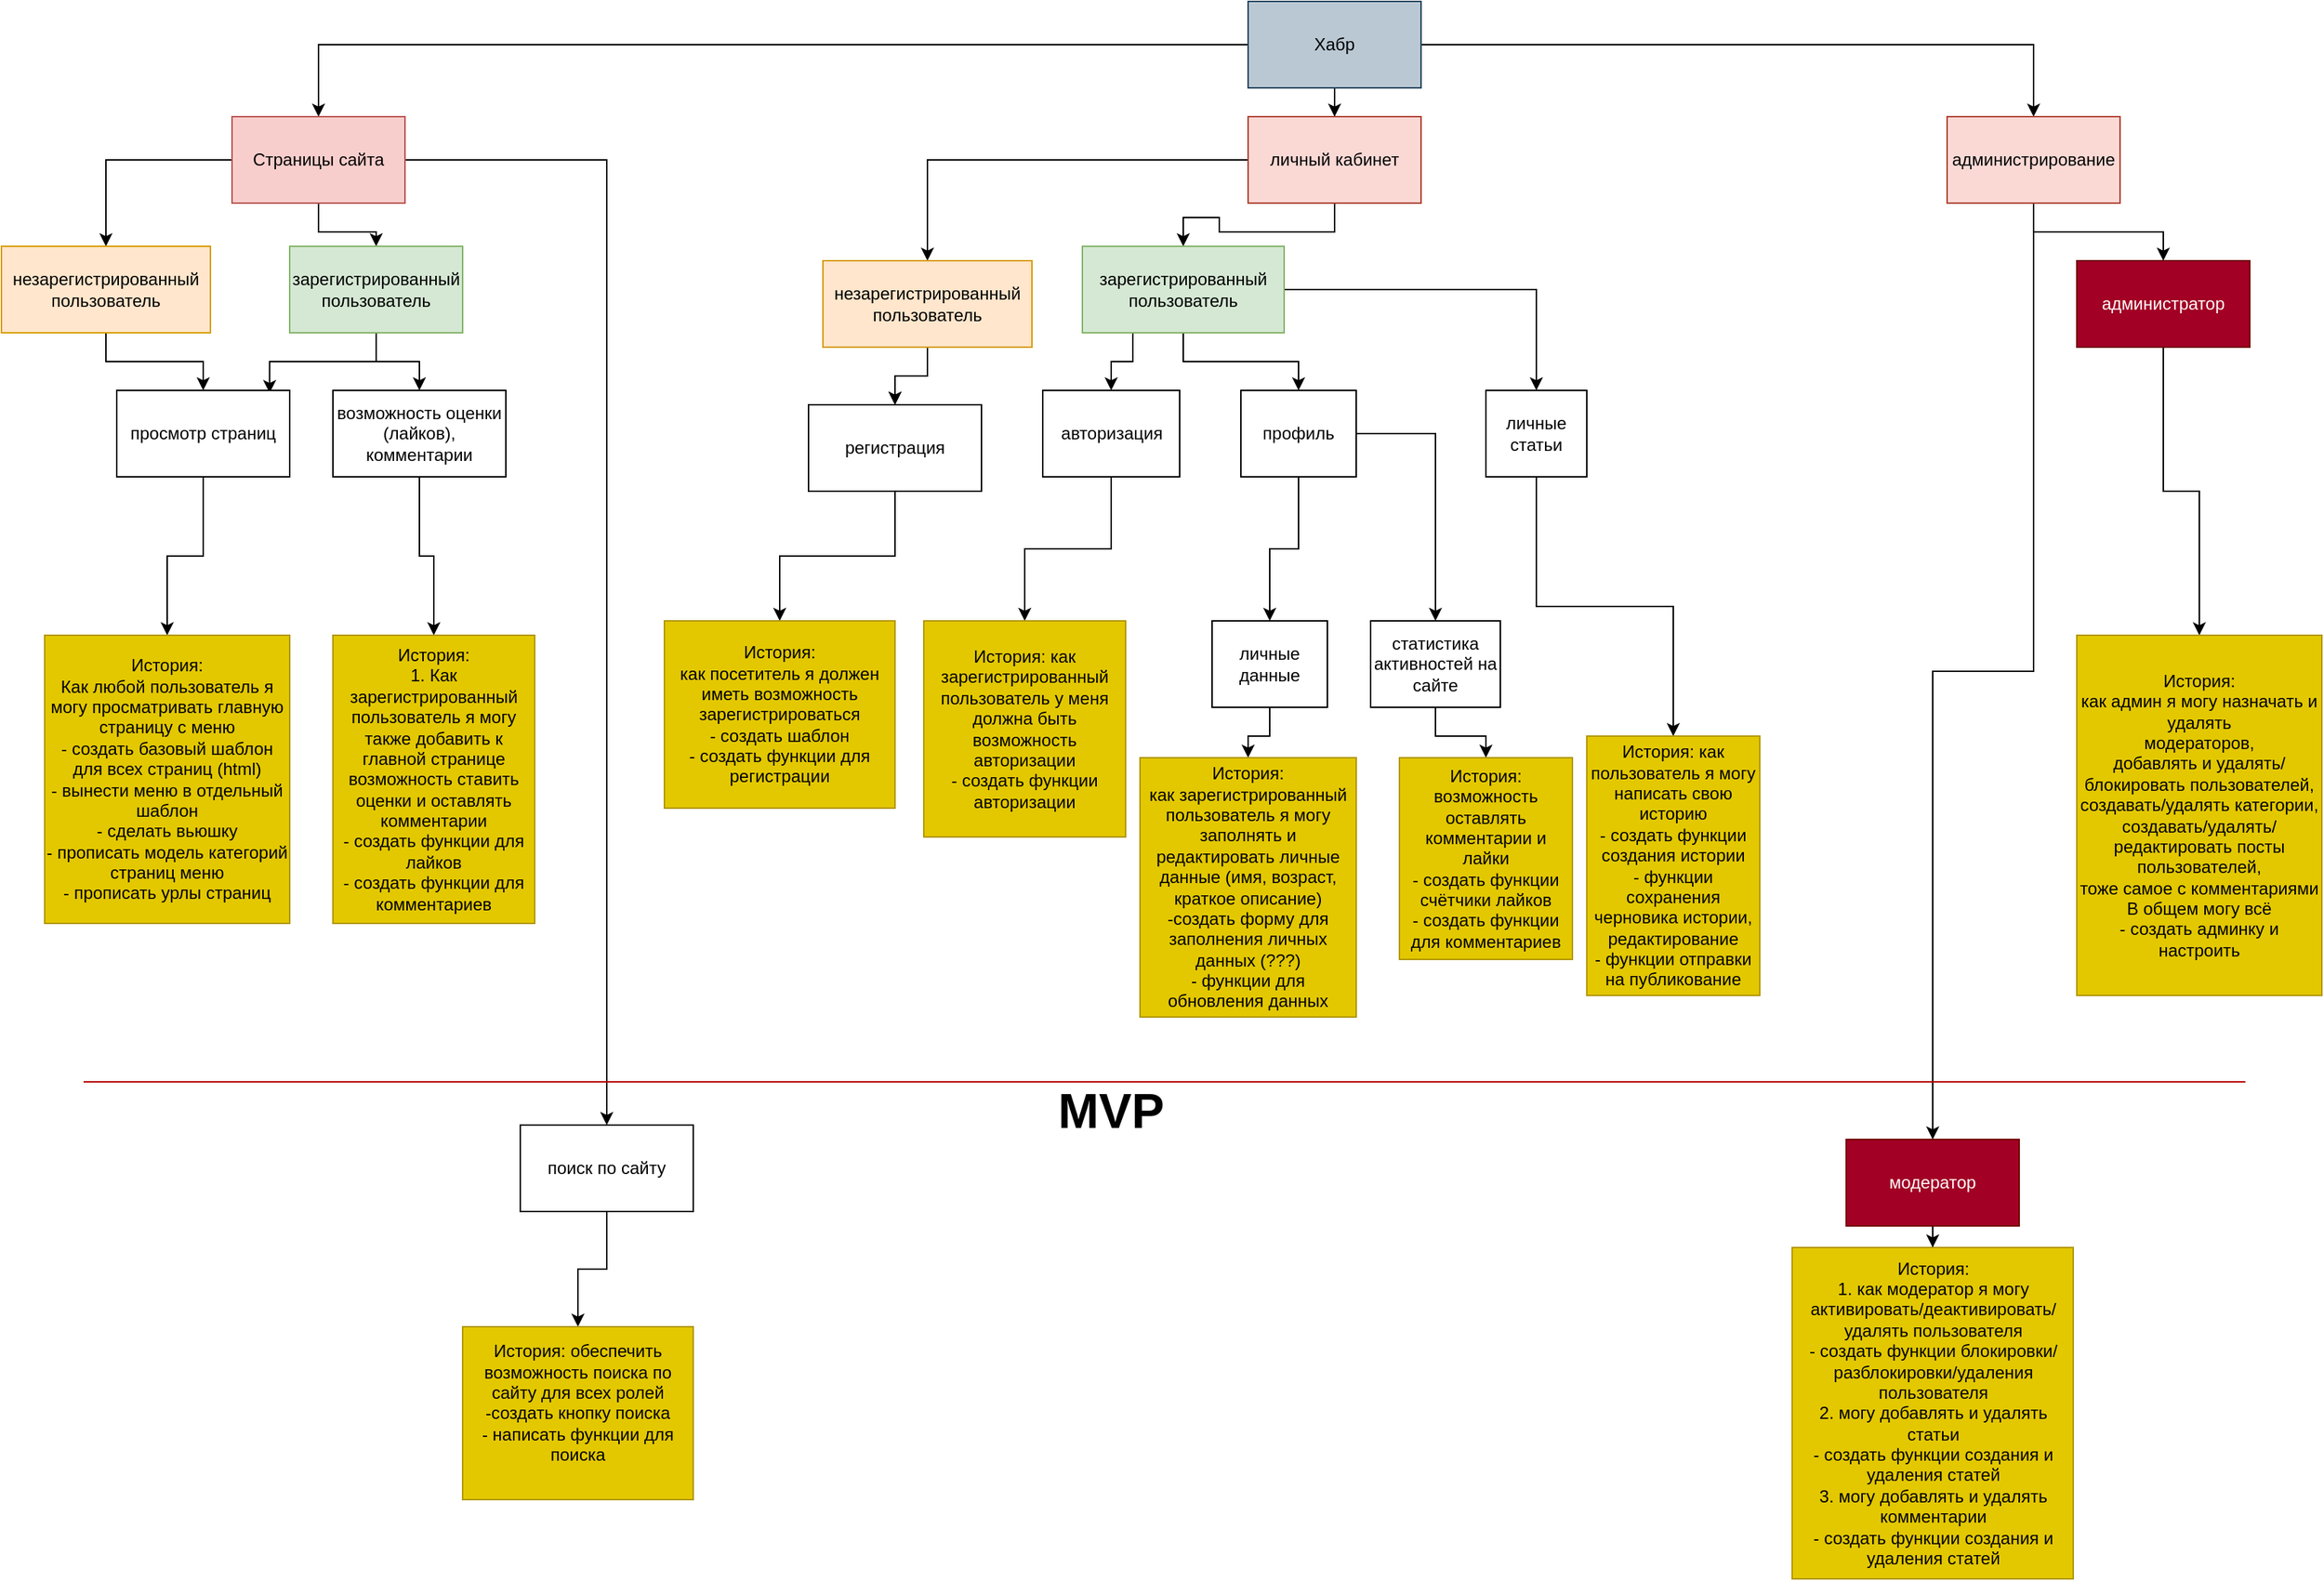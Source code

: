 <mxfile version="14.8.0" type="device"><diagram id="JMZKOzMFYaSv1LzC-iQ0" name="Page-1"><mxGraphModel dx="1967" dy="1097" grid="1" gridSize="10" guides="1" tooltips="1" connect="1" arrows="1" fold="1" page="1" pageScale="1" pageWidth="1654" pageHeight="1169" math="0" shadow="0"><root><mxCell id="0"/><mxCell id="1" parent="0"/><mxCell id="7_BNMFUcq2cT86pOqFMh-7" value="" style="edgeStyle=orthogonalEdgeStyle;rounded=0;orthogonalLoop=1;jettySize=auto;html=1;" parent="1" source="7_BNMFUcq2cT86pOqFMh-1" target="7_BNMFUcq2cT86pOqFMh-3" edge="1"><mxGeometry relative="1" as="geometry"/></mxCell><mxCell id="7_BNMFUcq2cT86pOqFMh-11" style="edgeStyle=orthogonalEdgeStyle;rounded=0;orthogonalLoop=1;jettySize=auto;html=1;" parent="1" source="7_BNMFUcq2cT86pOqFMh-1" target="7_BNMFUcq2cT86pOqFMh-2" edge="1"><mxGeometry relative="1" as="geometry"/></mxCell><mxCell id="7_BNMFUcq2cT86pOqFMh-12" style="edgeStyle=orthogonalEdgeStyle;rounded=0;orthogonalLoop=1;jettySize=auto;html=1;entryX=0.5;entryY=0;entryDx=0;entryDy=0;" parent="1" source="7_BNMFUcq2cT86pOqFMh-1" target="7_BNMFUcq2cT86pOqFMh-4" edge="1"><mxGeometry relative="1" as="geometry"/></mxCell><mxCell id="7_BNMFUcq2cT86pOqFMh-1" value="Хабр" style="rounded=0;whiteSpace=wrap;html=1;fillColor=#bac8d3;strokeColor=#23445d;" parent="1" vertex="1"><mxGeometry x="885" y="50" width="120" height="60" as="geometry"/></mxCell><mxCell id="ZwUO_YCHKt58jKYv6OeR-14" style="edgeStyle=orthogonalEdgeStyle;rounded=0;orthogonalLoop=1;jettySize=auto;html=1;entryX=0.5;entryY=0;entryDx=0;entryDy=0;" parent="1" source="7_BNMFUcq2cT86pOqFMh-2" target="ZwUO_YCHKt58jKYv6OeR-13" edge="1"><mxGeometry relative="1" as="geometry"/></mxCell><mxCell id="ZwUO_YCHKt58jKYv6OeR-16" style="edgeStyle=orthogonalEdgeStyle;rounded=0;orthogonalLoop=1;jettySize=auto;html=1;entryX=0.5;entryY=0;entryDx=0;entryDy=0;" parent="1" source="7_BNMFUcq2cT86pOqFMh-2" target="ZwUO_YCHKt58jKYv6OeR-15" edge="1"><mxGeometry relative="1" as="geometry"/></mxCell><mxCell id="oZAr_CcgGzpZDyUpndSc-4" value="" style="edgeStyle=orthogonalEdgeStyle;rounded=0;orthogonalLoop=1;jettySize=auto;html=1;" parent="1" source="7_BNMFUcq2cT86pOqFMh-2" target="oZAr_CcgGzpZDyUpndSc-3" edge="1"><mxGeometry relative="1" as="geometry"/></mxCell><mxCell id="7_BNMFUcq2cT86pOqFMh-2" value="Страницы сайта" style="rounded=0;whiteSpace=wrap;html=1;fillColor=#f8cecc;strokeColor=#b85450;" parent="1" vertex="1"><mxGeometry x="180" y="130" width="120" height="60" as="geometry"/></mxCell><mxCell id="ZwUO_YCHKt58jKYv6OeR-1" style="edgeStyle=orthogonalEdgeStyle;rounded=0;orthogonalLoop=1;jettySize=auto;html=1;" parent="1" source="7_BNMFUcq2cT86pOqFMh-3" target="ZwUO_YCHKt58jKYv6OeR-2" edge="1"><mxGeometry relative="1" as="geometry"><mxPoint x="830" y="240" as="targetPoint"/></mxGeometry></mxCell><mxCell id="ZwUO_YCHKt58jKYv6OeR-4" style="edgeStyle=orthogonalEdgeStyle;rounded=0;orthogonalLoop=1;jettySize=auto;html=1;entryX=0.5;entryY=0;entryDx=0;entryDy=0;" parent="1" source="7_BNMFUcq2cT86pOqFMh-3" target="ZwUO_YCHKt58jKYv6OeR-3" edge="1"><mxGeometry relative="1" as="geometry"/></mxCell><mxCell id="ZwUO_YCHKt58jKYv6OeR-48" style="edgeStyle=orthogonalEdgeStyle;rounded=0;orthogonalLoop=1;jettySize=auto;html=1;exitX=0.25;exitY=1;exitDx=0;exitDy=0;" parent="1" source="ZwUO_YCHKt58jKYv6OeR-3" target="ZwUO_YCHKt58jKYv6OeR-49" edge="1"><mxGeometry relative="1" as="geometry"><mxPoint x="1000" y="230" as="targetPoint"/></mxGeometry></mxCell><mxCell id="7_BNMFUcq2cT86pOqFMh-3" value="личный кабинет" style="rounded=0;whiteSpace=wrap;html=1;fillColor=#fad9d5;strokeColor=#ae4132;" parent="1" vertex="1"><mxGeometry x="885" y="130" width="120" height="60" as="geometry"/></mxCell><mxCell id="ZwUO_YCHKt58jKYv6OeR-7" style="edgeStyle=orthogonalEdgeStyle;rounded=0;orthogonalLoop=1;jettySize=auto;html=1;" parent="1" source="7_BNMFUcq2cT86pOqFMh-4" target="ZwUO_YCHKt58jKYv6OeR-8" edge="1"><mxGeometry relative="1" as="geometry"><mxPoint x="1300" y="210" as="targetPoint"/></mxGeometry></mxCell><mxCell id="ZwUO_YCHKt58jKYv6OeR-11" style="edgeStyle=orthogonalEdgeStyle;rounded=0;orthogonalLoop=1;jettySize=auto;html=1;" parent="1" source="7_BNMFUcq2cT86pOqFMh-4" target="ZwUO_YCHKt58jKYv6OeR-12" edge="1"><mxGeometry relative="1" as="geometry"><mxPoint x="1380" y="220" as="targetPoint"/></mxGeometry></mxCell><mxCell id="7_BNMFUcq2cT86pOqFMh-4" value="администрирование" style="rounded=0;whiteSpace=wrap;html=1;fillColor=#fad9d5;strokeColor=#ae4132;" parent="1" vertex="1"><mxGeometry x="1370" y="130" width="120" height="60" as="geometry"/></mxCell><mxCell id="ZwUO_YCHKt58jKYv6OeR-25" value="" style="edgeStyle=orthogonalEdgeStyle;rounded=0;orthogonalLoop=1;jettySize=auto;html=1;" parent="1" source="ZwUO_YCHKt58jKYv6OeR-2" target="ZwUO_YCHKt58jKYv6OeR-24" edge="1"><mxGeometry relative="1" as="geometry"/></mxCell><mxCell id="ZwUO_YCHKt58jKYv6OeR-31" style="edgeStyle=orthogonalEdgeStyle;rounded=0;orthogonalLoop=1;jettySize=auto;html=1;" parent="1" source="ZwUO_YCHKt58jKYv6OeR-2" target="ZwUO_YCHKt58jKYv6OeR-24" edge="1"><mxGeometry relative="1" as="geometry"/></mxCell><mxCell id="ZwUO_YCHKt58jKYv6OeR-2" value="незарегистрированный пользователь" style="rounded=0;whiteSpace=wrap;html=1;fillColor=#ffe6cc;strokeColor=#d79b00;" parent="1" vertex="1"><mxGeometry x="590" y="230" width="145" height="60" as="geometry"/></mxCell><mxCell id="ZwUO_YCHKt58jKYv6OeR-27" value="" style="edgeStyle=orthogonalEdgeStyle;rounded=0;orthogonalLoop=1;jettySize=auto;html=1;" parent="1" source="ZwUO_YCHKt58jKYv6OeR-3" target="ZwUO_YCHKt58jKYv6OeR-26" edge="1"><mxGeometry relative="1" as="geometry"/></mxCell><mxCell id="ZwUO_YCHKt58jKYv6OeR-28" value="" style="edgeStyle=orthogonalEdgeStyle;rounded=0;orthogonalLoop=1;jettySize=auto;html=1;" parent="1" source="ZwUO_YCHKt58jKYv6OeR-3" target="ZwUO_YCHKt58jKYv6OeR-29" edge="1"><mxGeometry relative="1" as="geometry"><mxPoint x="1040" y="330" as="targetPoint"/></mxGeometry></mxCell><mxCell id="oZAr_CcgGzpZDyUpndSc-5" value="" style="edgeStyle=orthogonalEdgeStyle;rounded=0;orthogonalLoop=1;jettySize=auto;html=1;exitX=1;exitY=0.5;exitDx=0;exitDy=0;" parent="1" source="ZwUO_YCHKt58jKYv6OeR-26" target="oZAr_CcgGzpZDyUpndSc-6" edge="1"><mxGeometry relative="1" as="geometry"><mxPoint x="1110" y="400" as="targetPoint"/></mxGeometry></mxCell><mxCell id="ZwUO_YCHKt58jKYv6OeR-3" value="зарегистрированный пользователь" style="rounded=0;whiteSpace=wrap;html=1;fillColor=#d5e8d4;strokeColor=#82b366;" parent="1" vertex="1"><mxGeometry x="770" y="220" width="140" height="60" as="geometry"/></mxCell><mxCell id="ZwUO_YCHKt58jKYv6OeR-53" value="" style="edgeStyle=orthogonalEdgeStyle;rounded=0;orthogonalLoop=1;jettySize=auto;html=1;" parent="1" source="ZwUO_YCHKt58jKYv6OeR-8" target="ZwUO_YCHKt58jKYv6OeR-52" edge="1"><mxGeometry relative="1" as="geometry"/></mxCell><mxCell id="ZwUO_YCHKt58jKYv6OeR-8" value="модератор" style="rounded=0;whiteSpace=wrap;html=1;fillColor=#a20025;strokeColor=#6F0000;fontColor=#ffffff;" parent="1" vertex="1"><mxGeometry x="1300" y="840" width="120" height="60" as="geometry"/></mxCell><mxCell id="oZAr_CcgGzpZDyUpndSc-2" value="" style="edgeStyle=orthogonalEdgeStyle;rounded=0;orthogonalLoop=1;jettySize=auto;html=1;" parent="1" source="ZwUO_YCHKt58jKYv6OeR-12" target="oZAr_CcgGzpZDyUpndSc-1" edge="1"><mxGeometry relative="1" as="geometry"/></mxCell><mxCell id="ZwUO_YCHKt58jKYv6OeR-12" value="администратор" style="rounded=0;whiteSpace=wrap;html=1;fillColor=#a20025;strokeColor=#6F0000;fontColor=#ffffff;" parent="1" vertex="1"><mxGeometry x="1460" y="230" width="120" height="60" as="geometry"/></mxCell><mxCell id="ZwUO_YCHKt58jKYv6OeR-18" value="" style="edgeStyle=orthogonalEdgeStyle;rounded=0;orthogonalLoop=1;jettySize=auto;html=1;" parent="1" source="ZwUO_YCHKt58jKYv6OeR-13" target="ZwUO_YCHKt58jKYv6OeR-17" edge="1"><mxGeometry relative="1" as="geometry"/></mxCell><mxCell id="ZwUO_YCHKt58jKYv6OeR-13" value="незарегистрированный пользователь" style="rounded=0;whiteSpace=wrap;html=1;fillColor=#ffe6cc;strokeColor=#d79b00;" parent="1" vertex="1"><mxGeometry x="20" y="220" width="145" height="60" as="geometry"/></mxCell><mxCell id="ZwUO_YCHKt58jKYv6OeR-20" value="" style="edgeStyle=orthogonalEdgeStyle;rounded=0;orthogonalLoop=1;jettySize=auto;html=1;entryX=0.884;entryY=0.03;entryDx=0;entryDy=0;entryPerimeter=0;" parent="1" source="ZwUO_YCHKt58jKYv6OeR-15" target="ZwUO_YCHKt58jKYv6OeR-17" edge="1"><mxGeometry relative="1" as="geometry"><mxPoint x="208" y="316" as="targetPoint"/></mxGeometry></mxCell><mxCell id="ZwUO_YCHKt58jKYv6OeR-22" value="" style="edgeStyle=orthogonalEdgeStyle;rounded=0;orthogonalLoop=1;jettySize=auto;html=1;" parent="1" source="ZwUO_YCHKt58jKYv6OeR-15" target="ZwUO_YCHKt58jKYv6OeR-21" edge="1"><mxGeometry relative="1" as="geometry"/></mxCell><mxCell id="ZwUO_YCHKt58jKYv6OeR-15" value="зарегистрированный пользователь" style="rounded=0;whiteSpace=wrap;html=1;fillColor=#d5e8d4;strokeColor=#82b366;" parent="1" vertex="1"><mxGeometry x="220" y="220" width="120" height="60" as="geometry"/></mxCell><mxCell id="ZwUO_YCHKt58jKYv6OeR-43" value="" style="edgeStyle=orthogonalEdgeStyle;rounded=0;orthogonalLoop=1;jettySize=auto;html=1;" parent="1" source="ZwUO_YCHKt58jKYv6OeR-17" target="ZwUO_YCHKt58jKYv6OeR-42" edge="1"><mxGeometry relative="1" as="geometry"/></mxCell><mxCell id="ZwUO_YCHKt58jKYv6OeR-17" value="просмотр страниц" style="whiteSpace=wrap;html=1;rounded=0;" parent="1" vertex="1"><mxGeometry x="100" y="320" width="120" height="60" as="geometry"/></mxCell><mxCell id="ZwUO_YCHKt58jKYv6OeR-45" value="" style="edgeStyle=orthogonalEdgeStyle;rounded=0;orthogonalLoop=1;jettySize=auto;html=1;" parent="1" source="ZwUO_YCHKt58jKYv6OeR-21" target="ZwUO_YCHKt58jKYv6OeR-44" edge="1"><mxGeometry relative="1" as="geometry"/></mxCell><mxCell id="ZwUO_YCHKt58jKYv6OeR-21" value="возможность оценки (лайков), комментарии" style="whiteSpace=wrap;html=1;rounded=0;" parent="1" vertex="1"><mxGeometry x="250" y="320" width="120" height="60" as="geometry"/></mxCell><mxCell id="ZwUO_YCHKt58jKYv6OeR-34" value="" style="edgeStyle=orthogonalEdgeStyle;rounded=0;orthogonalLoop=1;jettySize=auto;html=1;" parent="1" source="ZwUO_YCHKt58jKYv6OeR-24" target="ZwUO_YCHKt58jKYv6OeR-33" edge="1"><mxGeometry relative="1" as="geometry"/></mxCell><mxCell id="ZwUO_YCHKt58jKYv6OeR-24" value="регистрация" style="whiteSpace=wrap;html=1;rounded=0;" parent="1" vertex="1"><mxGeometry x="580" y="330" width="120" height="60" as="geometry"/></mxCell><mxCell id="ZwUO_YCHKt58jKYv6OeR-39" value="" style="edgeStyle=orthogonalEdgeStyle;rounded=0;orthogonalLoop=1;jettySize=auto;html=1;" parent="1" source="ZwUO_YCHKt58jKYv6OeR-26" target="ZwUO_YCHKt58jKYv6OeR-38" edge="1"><mxGeometry relative="1" as="geometry"/></mxCell><mxCell id="ZwUO_YCHKt58jKYv6OeR-26" value="профиль" style="whiteSpace=wrap;html=1;rounded=0;" parent="1" vertex="1"><mxGeometry x="880" y="320" width="80" height="60" as="geometry"/></mxCell><mxCell id="ZwUO_YCHKt58jKYv6OeR-47" value="" style="edgeStyle=orthogonalEdgeStyle;rounded=0;orthogonalLoop=1;jettySize=auto;html=1;" parent="1" source="ZwUO_YCHKt58jKYv6OeR-29" target="ZwUO_YCHKt58jKYv6OeR-46" edge="1"><mxGeometry relative="1" as="geometry"/></mxCell><mxCell id="ZwUO_YCHKt58jKYv6OeR-29" value="&lt;div&gt;личные статьи&lt;br&gt;&lt;/div&gt;" style="rounded=0;whiteSpace=wrap;html=1;" parent="1" vertex="1"><mxGeometry x="1050" y="320" width="70" height="60" as="geometry"/></mxCell><mxCell id="ZwUO_YCHKt58jKYv6OeR-33" value="&lt;div&gt;История:&lt;/div&gt;&lt;div&gt;как посетитель я должен иметь возможность зарегистрироваться&lt;br&gt;&lt;/div&gt;&lt;div&gt;- создать шаблон &lt;br&gt;&lt;/div&gt;&lt;div&gt;- создать функции для регистрации&lt;br&gt;&lt;/div&gt;" style="whiteSpace=wrap;html=1;rounded=0;fillColor=#e3c800;strokeColor=#B09500;fontColor=#000000;" parent="1" vertex="1"><mxGeometry x="480" y="480" width="160" height="130" as="geometry"/></mxCell><mxCell id="ZwUO_YCHKt58jKYv6OeR-41" value="" style="edgeStyle=orthogonalEdgeStyle;rounded=0;orthogonalLoop=1;jettySize=auto;html=1;" parent="1" source="ZwUO_YCHKt58jKYv6OeR-38" target="ZwUO_YCHKt58jKYv6OeR-40" edge="1"><mxGeometry relative="1" as="geometry"/></mxCell><mxCell id="ZwUO_YCHKt58jKYv6OeR-38" value="личные данные" style="whiteSpace=wrap;html=1;rounded=0;" parent="1" vertex="1"><mxGeometry x="860" y="480" width="80" height="60" as="geometry"/></mxCell><mxCell id="ZwUO_YCHKt58jKYv6OeR-40" value="&lt;div&gt;История:&lt;/div&gt;&lt;div&gt;как зарегистрированный пользователь я могу&lt;br&gt;&lt;/div&gt;&lt;div&gt;заполнять и редактировать личные данные (имя, возраст, краткое описание)&lt;/div&gt;&lt;div&gt;-создать форму для заполнения личных данных (???)&lt;/div&gt;&lt;div&gt;- функции для обновления данных&lt;br&gt;&lt;/div&gt;" style="whiteSpace=wrap;html=1;rounded=0;fillColor=#e3c800;strokeColor=#B09500;fontColor=#000000;" parent="1" vertex="1"><mxGeometry x="810" y="575" width="150" height="180" as="geometry"/></mxCell><mxCell id="ZwUO_YCHKt58jKYv6OeR-42" value="&lt;div&gt;История:&lt;/div&gt;&lt;div&gt;Как любой пользователь я могу просматривать главную страницу с меню&lt;br&gt;&lt;/div&gt;&lt;div&gt;- создать базовый шаблон для всех страниц (html)&lt;br&gt;&lt;/div&gt;&lt;div&gt;- вынести меню в отдельный шаблон&lt;/div&gt;&lt;div&gt;- сделать вьюшку&lt;/div&gt;&lt;div&gt;- прописать модель категорий страниц меню&lt;/div&gt;&lt;div&gt;- прописать урлы страниц&lt;br&gt;&lt;/div&gt;" style="whiteSpace=wrap;html=1;rounded=0;fillColor=#e3c800;strokeColor=#B09500;fontColor=#000000;" parent="1" vertex="1"><mxGeometry x="50" y="490" width="170" height="200" as="geometry"/></mxCell><mxCell id="ZwUO_YCHKt58jKYv6OeR-44" value="&lt;div&gt;История:&lt;/div&gt;&lt;div&gt;1. Как зарегистрированный пользователь я могу также добавить к главной странице возможность ставить оценки и оставлять комментарии&lt;/div&gt;&lt;div&gt;- создать функции для лайков&lt;/div&gt;&lt;div&gt;- создать функции для комментариев&lt;br&gt;&lt;/div&gt;" style="whiteSpace=wrap;html=1;rounded=0;fillColor=#e3c800;strokeColor=#B09500;fontColor=#000000;" parent="1" vertex="1"><mxGeometry x="250" y="490" width="140" height="200" as="geometry"/></mxCell><mxCell id="ZwUO_YCHKt58jKYv6OeR-46" value="&lt;div&gt;История: как пользователь я могу написать свою историю&lt;/div&gt;&lt;div&gt;- создать функции создания истории&lt;/div&gt;&lt;div&gt;- функции сохранения черновика истории, редактирование&lt;/div&gt;&lt;div&gt; - функции отправки на публикование&lt;br&gt;&lt;/div&gt;" style="whiteSpace=wrap;html=1;rounded=0;fillColor=#e3c800;strokeColor=#B09500;fontColor=#000000;" parent="1" vertex="1"><mxGeometry x="1120" y="560" width="120" height="180" as="geometry"/></mxCell><mxCell id="ZwUO_YCHKt58jKYv6OeR-51" value="" style="edgeStyle=orthogonalEdgeStyle;rounded=0;orthogonalLoop=1;jettySize=auto;html=1;" parent="1" source="ZwUO_YCHKt58jKYv6OeR-49" target="ZwUO_YCHKt58jKYv6OeR-50" edge="1"><mxGeometry relative="1" as="geometry"/></mxCell><mxCell id="ZwUO_YCHKt58jKYv6OeR-49" value="авторизация" style="rounded=0;whiteSpace=wrap;html=1;" parent="1" vertex="1"><mxGeometry x="742.5" y="320" width="95" height="60" as="geometry"/></mxCell><mxCell id="ZwUO_YCHKt58jKYv6OeR-50" value="&lt;div&gt;История: как зарегистрированный пользователь у меня должна быть возможность авторизации&lt;/div&gt;&lt;div&gt;- создать функции авторизации&lt;br&gt;&lt;/div&gt;" style="whiteSpace=wrap;html=1;rounded=0;fillColor=#e3c800;strokeColor=#B09500;fontColor=#000000;" parent="1" vertex="1"><mxGeometry x="660" y="480" width="140" height="150" as="geometry"/></mxCell><mxCell id="ZwUO_YCHKt58jKYv6OeR-52" value="&lt;div&gt;История: &lt;br&gt;&lt;/div&gt;&lt;div&gt;1. как модератор я могу активировать/деактивировать/удалять пользователя&lt;/div&gt;&lt;div&gt;- создать функции блокировки/разблокировки/удаления пользователя&lt;/div&gt;&lt;div&gt;2. могу добавлять и удалять статьи&lt;br&gt;&lt;/div&gt;&lt;div&gt;- создать функции создания и удаления статей&lt;/div&gt;&lt;div&gt;3. могу добавлять и удалять комментарии&lt;/div&gt;- создать функции создания и удаления статей" style="whiteSpace=wrap;html=1;rounded=0;fillColor=#e3c800;strokeColor=#B09500;fontColor=#000000;" parent="1" vertex="1"><mxGeometry x="1262.5" y="915" width="195" height="230" as="geometry"/></mxCell><mxCell id="oZAr_CcgGzpZDyUpndSc-1" value="&lt;div&gt;История:&lt;/div&gt;&lt;div&gt;как админ я могу назначать и удалять&lt;/div&gt;&lt;div&gt;модераторов,&lt;/div&gt;&lt;div&gt;добавлять и удалять/блокировать пользователей,&lt;/div&gt;&lt;div&gt;создавать/удалять категории,&lt;/div&gt;&lt;div&gt;создавать/удалять/редактировать посты пользователей,&lt;/div&gt;&lt;div&gt;тоже самое с комментариями&lt;/div&gt;&lt;div&gt;В общем могу всё&lt;/div&gt;&lt;div&gt;- создать админку и настроить&lt;br&gt;&lt;/div&gt;" style="whiteSpace=wrap;html=1;rounded=0;fontColor=#000000;strokeColor=#B09500;fillColor=#e3c800;" parent="1" vertex="1"><mxGeometry x="1460" y="490" width="170" height="250" as="geometry"/></mxCell><mxCell id="DKdCK7F54rJlPYog3va8-3" value="" style="edgeStyle=orthogonalEdgeStyle;rounded=0;orthogonalLoop=1;jettySize=auto;html=1;" parent="1" source="oZAr_CcgGzpZDyUpndSc-3" target="DKdCK7F54rJlPYog3va8-2" edge="1"><mxGeometry relative="1" as="geometry"/></mxCell><mxCell id="oZAr_CcgGzpZDyUpndSc-3" value="поиск по сайту" style="whiteSpace=wrap;html=1;rounded=0;" parent="1" vertex="1"><mxGeometry x="380" y="830" width="120" height="60" as="geometry"/></mxCell><mxCell id="oZAr_CcgGzpZDyUpndSc-11" value="" style="edgeStyle=orthogonalEdgeStyle;rounded=0;orthogonalLoop=1;jettySize=auto;html=1;" parent="1" source="oZAr_CcgGzpZDyUpndSc-6" target="oZAr_CcgGzpZDyUpndSc-9" edge="1"><mxGeometry relative="1" as="geometry"/></mxCell><mxCell id="oZAr_CcgGzpZDyUpndSc-6" value="статистика активностей на сайте" style="rounded=0;whiteSpace=wrap;html=1;" parent="1" vertex="1"><mxGeometry x="970" y="480" width="90" height="60" as="geometry"/></mxCell><mxCell id="oZAr_CcgGzpZDyUpndSc-9" value="&lt;div&gt;История: возможность оставлять комментарии и лайки&lt;/div&gt;&lt;div&gt;- создать функции счётчики лайков&lt;/div&gt;&lt;div&gt;- создать функции для комментариев&lt;/div&gt;" style="rounded=0;whiteSpace=wrap;html=1;fillColor=#e3c800;strokeColor=#B09500;fontColor=#000000;" parent="1" vertex="1"><mxGeometry x="990" y="575" width="120" height="140" as="geometry"/></mxCell><mxCell id="DKdCK7F54rJlPYog3va8-2" value="&lt;div&gt;История: обеспечить возможность поиска по сайту для всех ролей &lt;br&gt;&lt;/div&gt;&lt;div&gt;-создать кнопку поиска&lt;/div&gt;&lt;div&gt;- написать функции для поиска&lt;br&gt;&lt;/div&gt;&lt;div&gt;&lt;br&gt;&lt;/div&gt;" style="whiteSpace=wrap;html=1;rounded=0;fillColor=#e3c800;strokeColor=#B09500;fontColor=#000000;" parent="1" vertex="1"><mxGeometry x="340" y="970" width="160" height="120" as="geometry"/></mxCell><mxCell id="DKdCK7F54rJlPYog3va8-7" value="" style="endArrow=none;html=1;fillColor=#e51400;strokeColor=#B20000;" parent="1" edge="1"><mxGeometry width="50" height="50" relative="1" as="geometry"><mxPoint x="77" y="800.0" as="sourcePoint"/><mxPoint x="1577" y="800" as="targetPoint"/></mxGeometry></mxCell><mxCell id="DKdCK7F54rJlPYog3va8-8" value="&lt;b&gt;&lt;font style=&quot;font-size: 34px&quot;&gt;MVP&lt;/font&gt;&lt;/b&gt;" style="text;html=1;strokeColor=none;fillColor=none;align=center;verticalAlign=middle;whiteSpace=wrap;rounded=0;strokeWidth=7;" parent="1" vertex="1"><mxGeometry x="770" y="810" width="40" height="20" as="geometry"/></mxCell></root></mxGraphModel></diagram></mxfile>